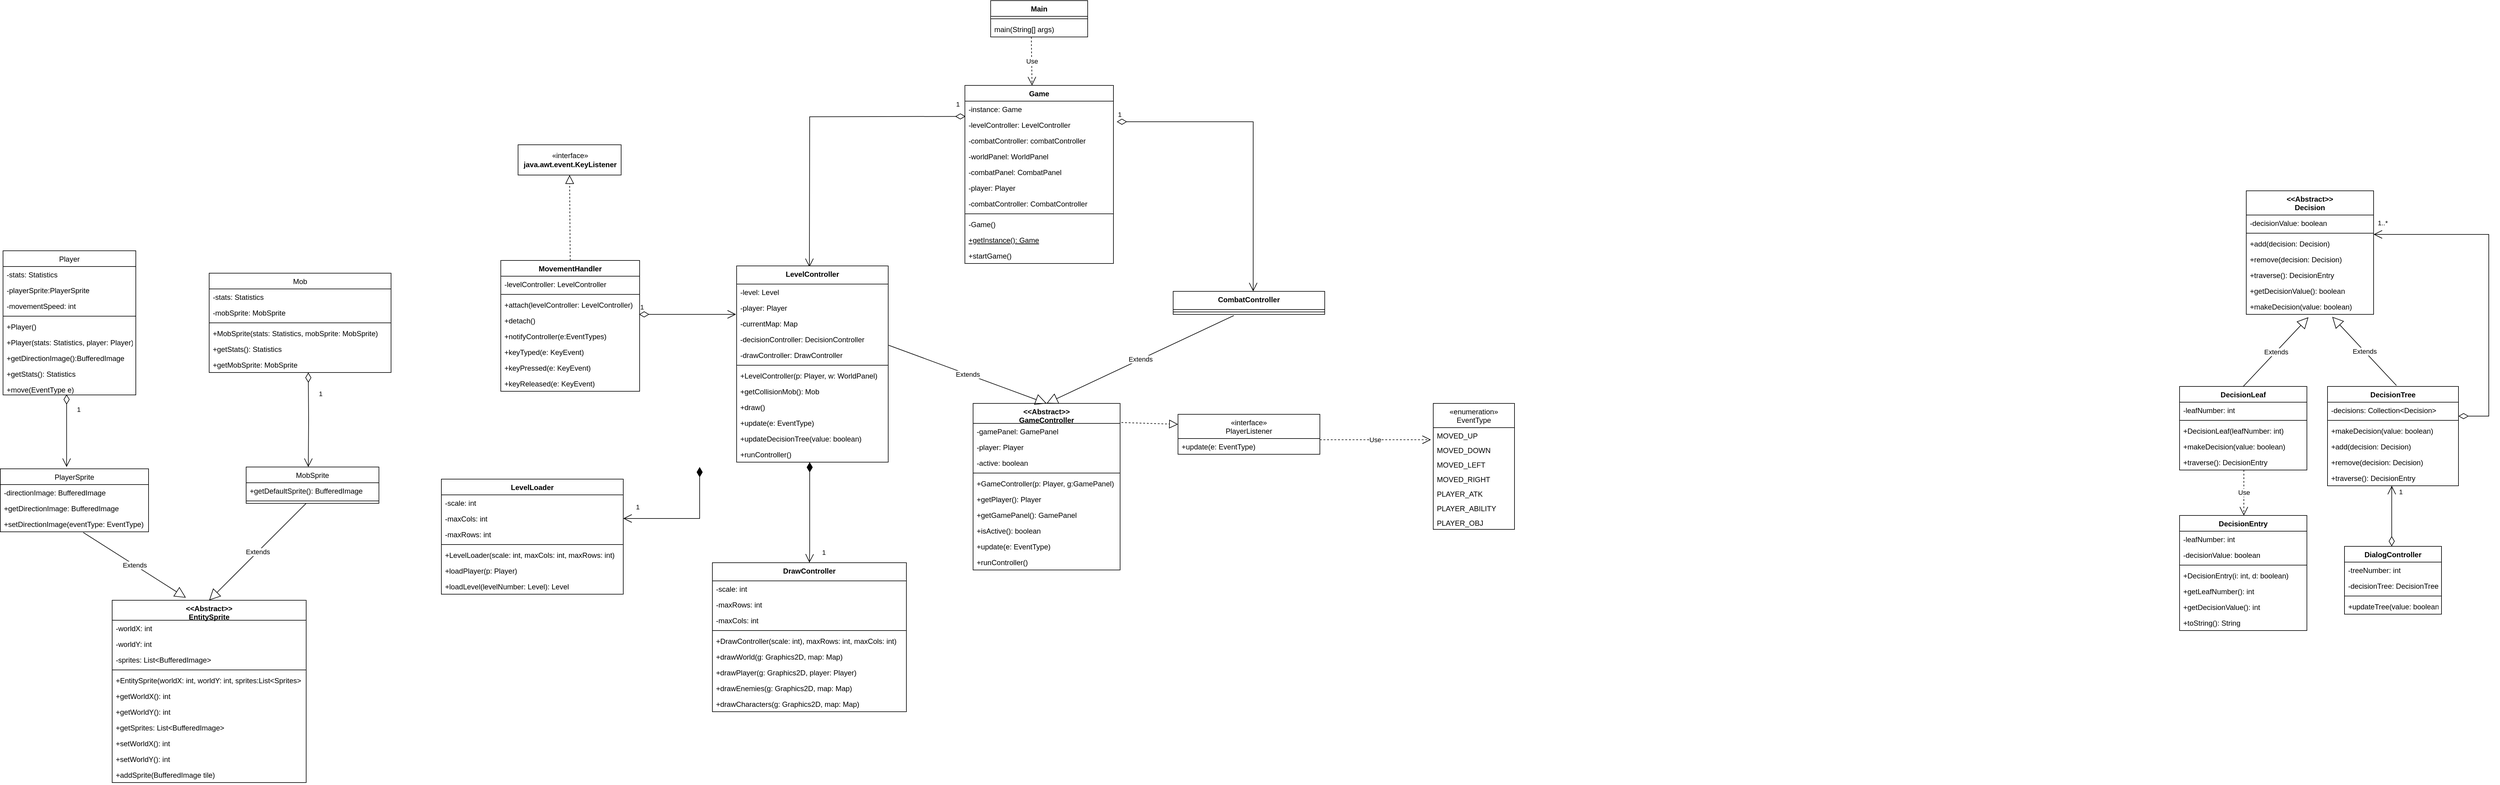 <mxfile version="20.3.0" type="device"><diagram id="IlfpRMXTaCTv6JPTG5U1" name="Pagina-1"><mxGraphModel dx="4452" dy="571" grid="1" gridSize="10" guides="1" tooltips="1" connect="1" arrows="1" fold="1" page="1" pageScale="1" pageWidth="827" pageHeight="1169" math="0" shadow="0"><root><mxCell id="0"/><mxCell id="1" parent="0"/><mxCell id="RLhUe7lvRv68Rft8hi5m-1" value="&lt;&lt;Abstract&gt;&gt;&#10;Decision&#10;" style="swimlane;fontStyle=1;align=center;verticalAlign=top;childLayout=stackLayout;horizontal=1;startSize=40;horizontalStack=0;resizeParent=1;resizeParentMax=0;resizeLast=0;collapsible=1;marginBottom=0;" parent="1" vertex="1"><mxGeometry x="370" y="314" width="210" height="204" as="geometry"/></mxCell><mxCell id="RLhUe7lvRv68Rft8hi5m-2" value="-decisionValue: boolean" style="text;strokeColor=none;fillColor=none;align=left;verticalAlign=top;spacingLeft=4;spacingRight=4;overflow=hidden;rotatable=0;points=[[0,0.5],[1,0.5]];portConstraint=eastwest;" parent="RLhUe7lvRv68Rft8hi5m-1" vertex="1"><mxGeometry y="40" width="210" height="26" as="geometry"/></mxCell><mxCell id="RLhUe7lvRv68Rft8hi5m-3" value="" style="line;strokeWidth=1;fillColor=none;align=left;verticalAlign=middle;spacingTop=-1;spacingLeft=3;spacingRight=3;rotatable=0;labelPosition=right;points=[];portConstraint=eastwest;strokeColor=inherit;" parent="RLhUe7lvRv68Rft8hi5m-1" vertex="1"><mxGeometry y="66" width="210" height="8" as="geometry"/></mxCell><mxCell id="RLhUe7lvRv68Rft8hi5m-4" value="+add(decision: Decision)" style="text;strokeColor=none;fillColor=none;align=left;verticalAlign=top;spacingLeft=4;spacingRight=4;overflow=hidden;rotatable=0;points=[[0,0.5],[1,0.5]];portConstraint=eastwest;" parent="RLhUe7lvRv68Rft8hi5m-1" vertex="1"><mxGeometry y="74" width="210" height="26" as="geometry"/></mxCell><mxCell id="RLhUe7lvRv68Rft8hi5m-5" value="+remove(decision: Decision)" style="text;strokeColor=none;fillColor=none;align=left;verticalAlign=top;spacingLeft=4;spacingRight=4;overflow=hidden;rotatable=0;points=[[0,0.5],[1,0.5]];portConstraint=eastwest;" parent="RLhUe7lvRv68Rft8hi5m-1" vertex="1"><mxGeometry y="100" width="210" height="26" as="geometry"/></mxCell><mxCell id="RLhUe7lvRv68Rft8hi5m-6" value="+traverse(): DecisionEntry" style="text;strokeColor=none;fillColor=none;align=left;verticalAlign=top;spacingLeft=4;spacingRight=4;overflow=hidden;rotatable=0;points=[[0,0.5],[1,0.5]];portConstraint=eastwest;" parent="RLhUe7lvRv68Rft8hi5m-1" vertex="1"><mxGeometry y="126" width="210" height="26" as="geometry"/></mxCell><mxCell id="RLhUe7lvRv68Rft8hi5m-7" value="+getDecisionValue(): boolean" style="text;strokeColor=none;fillColor=none;align=left;verticalAlign=top;spacingLeft=4;spacingRight=4;overflow=hidden;rotatable=0;points=[[0,0.5],[1,0.5]];portConstraint=eastwest;" parent="RLhUe7lvRv68Rft8hi5m-1" vertex="1"><mxGeometry y="152" width="210" height="26" as="geometry"/></mxCell><mxCell id="RLhUe7lvRv68Rft8hi5m-8" value="+makeDecision(value: boolean)" style="text;strokeColor=none;fillColor=none;align=left;verticalAlign=top;spacingLeft=4;spacingRight=4;overflow=hidden;rotatable=0;points=[[0,0.5],[1,0.5]];portConstraint=eastwest;" parent="RLhUe7lvRv68Rft8hi5m-1" vertex="1"><mxGeometry y="178" width="210" height="26" as="geometry"/></mxCell><mxCell id="RLhUe7lvRv68Rft8hi5m-9" value="DecisionLeaf" style="swimlane;fontStyle=1;align=center;verticalAlign=top;childLayout=stackLayout;horizontal=1;startSize=26;horizontalStack=0;resizeParent=1;resizeParentMax=0;resizeLast=0;collapsible=1;marginBottom=0;" parent="1" vertex="1"><mxGeometry x="260" y="637" width="210" height="138" as="geometry"/></mxCell><mxCell id="RLhUe7lvRv68Rft8hi5m-10" value="-leafNumber: int" style="text;strokeColor=none;fillColor=none;align=left;verticalAlign=top;spacingLeft=4;spacingRight=4;overflow=hidden;rotatable=0;points=[[0,0.5],[1,0.5]];portConstraint=eastwest;" parent="RLhUe7lvRv68Rft8hi5m-9" vertex="1"><mxGeometry y="26" width="210" height="26" as="geometry"/></mxCell><mxCell id="RLhUe7lvRv68Rft8hi5m-11" value="" style="line;strokeWidth=1;fillColor=none;align=left;verticalAlign=middle;spacingTop=-1;spacingLeft=3;spacingRight=3;rotatable=0;labelPosition=right;points=[];portConstraint=eastwest;strokeColor=inherit;" parent="RLhUe7lvRv68Rft8hi5m-9" vertex="1"><mxGeometry y="52" width="210" height="8" as="geometry"/></mxCell><mxCell id="RLhUe7lvRv68Rft8hi5m-12" value="+DecisionLeaf(leafNumber: int)" style="text;strokeColor=none;fillColor=none;align=left;verticalAlign=top;spacingLeft=4;spacingRight=4;overflow=hidden;rotatable=0;points=[[0,0.5],[1,0.5]];portConstraint=eastwest;" parent="RLhUe7lvRv68Rft8hi5m-9" vertex="1"><mxGeometry y="60" width="210" height="26" as="geometry"/></mxCell><mxCell id="RLhUe7lvRv68Rft8hi5m-13" value="+makeDecision(value: boolean)&#10;" style="text;strokeColor=none;fillColor=none;align=left;verticalAlign=top;spacingLeft=4;spacingRight=4;overflow=hidden;rotatable=0;points=[[0,0.5],[1,0.5]];portConstraint=eastwest;" parent="RLhUe7lvRv68Rft8hi5m-9" vertex="1"><mxGeometry y="86" width="210" height="26" as="geometry"/></mxCell><mxCell id="RLhUe7lvRv68Rft8hi5m-14" value="+traverse(): DecisionEntry" style="text;strokeColor=none;fillColor=none;align=left;verticalAlign=top;spacingLeft=4;spacingRight=4;overflow=hidden;rotatable=0;points=[[0,0.5],[1,0.5]];portConstraint=eastwest;" parent="RLhUe7lvRv68Rft8hi5m-9" vertex="1"><mxGeometry y="112" width="210" height="26" as="geometry"/></mxCell><mxCell id="RLhUe7lvRv68Rft8hi5m-15" value="DecisionTree" style="swimlane;fontStyle=1;align=center;verticalAlign=top;childLayout=stackLayout;horizontal=1;startSize=26;horizontalStack=0;resizeParent=1;resizeParentMax=0;resizeLast=0;collapsible=1;marginBottom=0;" parent="1" vertex="1"><mxGeometry x="504" y="637" width="216" height="164" as="geometry"/></mxCell><mxCell id="RLhUe7lvRv68Rft8hi5m-16" value="-decisions: Collection&lt;Decision&gt;" style="text;strokeColor=none;fillColor=none;align=left;verticalAlign=top;spacingLeft=4;spacingRight=4;overflow=hidden;rotatable=0;points=[[0,0.5],[1,0.5]];portConstraint=eastwest;" parent="RLhUe7lvRv68Rft8hi5m-15" vertex="1"><mxGeometry y="26" width="216" height="26" as="geometry"/></mxCell><mxCell id="RLhUe7lvRv68Rft8hi5m-17" value="" style="line;strokeWidth=1;fillColor=none;align=left;verticalAlign=middle;spacingTop=-1;spacingLeft=3;spacingRight=3;rotatable=0;labelPosition=right;points=[];portConstraint=eastwest;strokeColor=inherit;" parent="RLhUe7lvRv68Rft8hi5m-15" vertex="1"><mxGeometry y="52" width="216" height="8" as="geometry"/></mxCell><mxCell id="RLhUe7lvRv68Rft8hi5m-18" value="+makeDecision(value: boolean)" style="text;strokeColor=none;fillColor=none;align=left;verticalAlign=top;spacingLeft=4;spacingRight=4;overflow=hidden;rotatable=0;points=[[0,0.5],[1,0.5]];portConstraint=eastwest;" parent="RLhUe7lvRv68Rft8hi5m-15" vertex="1"><mxGeometry y="60" width="216" height="26" as="geometry"/></mxCell><mxCell id="RLhUe7lvRv68Rft8hi5m-19" value="+add(decision: Decision)" style="text;strokeColor=none;fillColor=none;align=left;verticalAlign=top;spacingLeft=4;spacingRight=4;overflow=hidden;rotatable=0;points=[[0,0.5],[1,0.5]];portConstraint=eastwest;" parent="RLhUe7lvRv68Rft8hi5m-15" vertex="1"><mxGeometry y="86" width="216" height="26" as="geometry"/></mxCell><mxCell id="RLhUe7lvRv68Rft8hi5m-20" value="+remove(decision: Decision)" style="text;strokeColor=none;fillColor=none;align=left;verticalAlign=top;spacingLeft=4;spacingRight=4;overflow=hidden;rotatable=0;points=[[0,0.5],[1,0.5]];portConstraint=eastwest;" parent="RLhUe7lvRv68Rft8hi5m-15" vertex="1"><mxGeometry y="112" width="216" height="26" as="geometry"/></mxCell><mxCell id="RLhUe7lvRv68Rft8hi5m-21" value="+traverse(): DecisionEntry" style="text;strokeColor=none;fillColor=none;align=left;verticalAlign=top;spacingLeft=4;spacingRight=4;overflow=hidden;rotatable=0;points=[[0,0.5],[1,0.5]];portConstraint=eastwest;" parent="RLhUe7lvRv68Rft8hi5m-15" vertex="1"><mxGeometry y="138" width="216" height="26" as="geometry"/></mxCell><mxCell id="RLhUe7lvRv68Rft8hi5m-22" value="1..*" style="endArrow=open;html=1;endSize=12;startArrow=diamondThin;startSize=14;startFill=0;edgeStyle=orthogonalEdgeStyle;align=left;verticalAlign=bottom;rounded=0;" parent="1" edge="1"><mxGeometry x="0.984" y="-10" relative="1" as="geometry"><mxPoint x="720" y="686" as="sourcePoint"/><mxPoint x="580" y="386" as="targetPoint"/><Array as="points"><mxPoint x="770" y="686"/><mxPoint x="770" y="386"/></Array><mxPoint as="offset"/></mxGeometry></mxCell><mxCell id="RLhUe7lvRv68Rft8hi5m-23" value="Extends" style="endArrow=block;endSize=16;endFill=0;html=1;rounded=0;exitX=0.5;exitY=0;exitDx=0;exitDy=0;entryX=0.403;entryY=1.031;entryDx=0;entryDy=0;entryPerimeter=0;" parent="1" source="RLhUe7lvRv68Rft8hi5m-9" edge="1"><mxGeometry width="160" relative="1" as="geometry"><mxPoint x="468" y="550" as="sourcePoint"/><mxPoint x="472.54" y="522.806" as="targetPoint"/></mxGeometry></mxCell><mxCell id="RLhUe7lvRv68Rft8hi5m-24" value="Extends" style="endArrow=block;endSize=16;endFill=0;html=1;rounded=0;entryX=0.621;entryY=1;entryDx=0;entryDy=0;entryPerimeter=0;exitX=0.526;exitY=-0.01;exitDx=0;exitDy=0;exitPerimeter=0;" parent="1" source="RLhUe7lvRv68Rft8hi5m-15" edge="1"><mxGeometry width="160" relative="1" as="geometry"><mxPoint x="618" y="620" as="sourcePoint"/><mxPoint x="511.78" y="522" as="targetPoint"/></mxGeometry></mxCell><mxCell id="RLhUe7lvRv68Rft8hi5m-25" value="Use" style="endArrow=open;endSize=12;dashed=1;html=1;rounded=0;exitX=0.505;exitY=1;exitDx=0;exitDy=0;exitPerimeter=0;" parent="1" source="RLhUe7lvRv68Rft8hi5m-14" edge="1"><mxGeometry width="160" relative="1" as="geometry"><mxPoint x="367.71" y="801" as="sourcePoint"/><mxPoint x="366" y="850" as="targetPoint"/></mxGeometry></mxCell><mxCell id="RLhUe7lvRv68Rft8hi5m-27" value="DecisionEntry" style="swimlane;fontStyle=1;align=center;verticalAlign=top;childLayout=stackLayout;horizontal=1;startSize=26;horizontalStack=0;resizeParent=1;resizeParentMax=0;resizeLast=0;collapsible=1;marginBottom=0;" parent="1" vertex="1"><mxGeometry x="260" y="850" width="210" height="190" as="geometry"/></mxCell><mxCell id="RLhUe7lvRv68Rft8hi5m-28" value="-leafNumber: int" style="text;strokeColor=none;fillColor=none;align=left;verticalAlign=top;spacingLeft=4;spacingRight=4;overflow=hidden;rotatable=0;points=[[0,0.5],[1,0.5]];portConstraint=eastwest;" parent="RLhUe7lvRv68Rft8hi5m-27" vertex="1"><mxGeometry y="26" width="210" height="26" as="geometry"/></mxCell><mxCell id="RLhUe7lvRv68Rft8hi5m-29" value="-decisionValue: boolean" style="text;strokeColor=none;fillColor=none;align=left;verticalAlign=top;spacingLeft=4;spacingRight=4;overflow=hidden;rotatable=0;points=[[0,0.5],[1,0.5]];portConstraint=eastwest;" parent="RLhUe7lvRv68Rft8hi5m-27" vertex="1"><mxGeometry y="52" width="210" height="26" as="geometry"/></mxCell><mxCell id="RLhUe7lvRv68Rft8hi5m-30" value="" style="line;strokeWidth=1;fillColor=none;align=left;verticalAlign=middle;spacingTop=-1;spacingLeft=3;spacingRight=3;rotatable=0;labelPosition=right;points=[];portConstraint=eastwest;strokeColor=inherit;" parent="RLhUe7lvRv68Rft8hi5m-27" vertex="1"><mxGeometry y="78" width="210" height="8" as="geometry"/></mxCell><mxCell id="RLhUe7lvRv68Rft8hi5m-31" value="+DecisionEntry(i: int, d: boolean)" style="text;strokeColor=none;fillColor=none;align=left;verticalAlign=top;spacingLeft=4;spacingRight=4;overflow=hidden;rotatable=0;points=[[0,0.5],[1,0.5]];portConstraint=eastwest;" parent="RLhUe7lvRv68Rft8hi5m-27" vertex="1"><mxGeometry y="86" width="210" height="26" as="geometry"/></mxCell><mxCell id="RLhUe7lvRv68Rft8hi5m-32" value="+getLeafNumber(): int" style="text;strokeColor=none;fillColor=none;align=left;verticalAlign=top;spacingLeft=4;spacingRight=4;overflow=hidden;rotatable=0;points=[[0,0.5],[1,0.5]];portConstraint=eastwest;" parent="RLhUe7lvRv68Rft8hi5m-27" vertex="1"><mxGeometry y="112" width="210" height="26" as="geometry"/></mxCell><mxCell id="RLhUe7lvRv68Rft8hi5m-33" value="+getDecisionValue(): int" style="text;strokeColor=none;fillColor=none;align=left;verticalAlign=top;spacingLeft=4;spacingRight=4;overflow=hidden;rotatable=0;points=[[0,0.5],[1,0.5]];portConstraint=eastwest;" parent="RLhUe7lvRv68Rft8hi5m-27" vertex="1"><mxGeometry y="138" width="210" height="26" as="geometry"/></mxCell><mxCell id="RLhUe7lvRv68Rft8hi5m-34" value="+toString(): String" style="text;strokeColor=none;fillColor=none;align=left;verticalAlign=top;spacingLeft=4;spacingRight=4;overflow=hidden;rotatable=0;points=[[0,0.5],[1,0.5]];portConstraint=eastwest;" parent="RLhUe7lvRv68Rft8hi5m-27" vertex="1"><mxGeometry y="164" width="210" height="26" as="geometry"/></mxCell><mxCell id="RLhUe7lvRv68Rft8hi5m-40" value="DialogController" style="swimlane;fontStyle=1;align=center;verticalAlign=top;childLayout=stackLayout;horizontal=1;startSize=26;horizontalStack=0;resizeParent=1;resizeParentMax=0;resizeLast=0;collapsible=1;marginBottom=0;" parent="1" vertex="1"><mxGeometry x="532" y="901" width="160" height="112" as="geometry"/></mxCell><mxCell id="RLhUe7lvRv68Rft8hi5m-41" value="-treeNumber: int" style="text;strokeColor=none;fillColor=none;align=left;verticalAlign=top;spacingLeft=4;spacingRight=4;overflow=hidden;rotatable=0;points=[[0,0.5],[1,0.5]];portConstraint=eastwest;" parent="RLhUe7lvRv68Rft8hi5m-40" vertex="1"><mxGeometry y="26" width="160" height="26" as="geometry"/></mxCell><mxCell id="RLhUe7lvRv68Rft8hi5m-42" value="-decisionTree: DecisionTree" style="text;strokeColor=none;fillColor=none;align=left;verticalAlign=top;spacingLeft=4;spacingRight=4;overflow=hidden;rotatable=0;points=[[0,0.5],[1,0.5]];portConstraint=eastwest;" parent="RLhUe7lvRv68Rft8hi5m-40" vertex="1"><mxGeometry y="52" width="160" height="26" as="geometry"/></mxCell><mxCell id="RLhUe7lvRv68Rft8hi5m-43" value="" style="line;strokeWidth=1;fillColor=none;align=left;verticalAlign=middle;spacingTop=-1;spacingLeft=3;spacingRight=3;rotatable=0;labelPosition=right;points=[];portConstraint=eastwest;strokeColor=inherit;" parent="RLhUe7lvRv68Rft8hi5m-40" vertex="1"><mxGeometry y="78" width="160" height="8" as="geometry"/></mxCell><mxCell id="RLhUe7lvRv68Rft8hi5m-44" value="+updateTree(value: boolean)" style="text;strokeColor=none;fillColor=none;align=left;verticalAlign=top;spacingLeft=4;spacingRight=4;overflow=hidden;rotatable=0;points=[[0,0.5],[1,0.5]];portConstraint=eastwest;" parent="RLhUe7lvRv68Rft8hi5m-40" vertex="1"><mxGeometry y="86" width="160" height="26" as="geometry"/></mxCell><mxCell id="RLhUe7lvRv68Rft8hi5m-76" value="Main" style="swimlane;fontStyle=1;align=center;verticalAlign=top;childLayout=stackLayout;horizontal=1;startSize=26;horizontalStack=0;resizeParent=1;resizeParentMax=0;resizeLast=0;collapsible=1;marginBottom=0;" parent="1" vertex="1"><mxGeometry x="-1701" width="160" height="60" as="geometry"/></mxCell><mxCell id="RLhUe7lvRv68Rft8hi5m-77" value="" style="line;strokeWidth=1;fillColor=none;align=left;verticalAlign=middle;spacingTop=-1;spacingLeft=3;spacingRight=3;rotatable=0;labelPosition=right;points=[];portConstraint=eastwest;strokeColor=inherit;" parent="RLhUe7lvRv68Rft8hi5m-76" vertex="1"><mxGeometry y="26" width="160" height="8" as="geometry"/></mxCell><mxCell id="RLhUe7lvRv68Rft8hi5m-78" value="main(String[] args)" style="text;strokeColor=none;fillColor=none;align=left;verticalAlign=top;spacingLeft=4;spacingRight=4;overflow=hidden;rotatable=0;points=[[0,0.5],[1,0.5]];portConstraint=eastwest;" parent="RLhUe7lvRv68Rft8hi5m-76" vertex="1"><mxGeometry y="34" width="160" height="26" as="geometry"/></mxCell><mxCell id="RLhUe7lvRv68Rft8hi5m-79" value="Game" style="swimlane;fontStyle=1;align=center;verticalAlign=top;childLayout=stackLayout;horizontal=1;startSize=26;horizontalStack=0;resizeParent=1;resizeParentMax=0;resizeLast=0;collapsible=1;marginBottom=0;" parent="1" vertex="1"><mxGeometry x="-1743.5" y="140" width="245" height="294" as="geometry"/></mxCell><mxCell id="k9kaqODm8hq5DJdeUuk8-2" value="-instance: Game" style="text;strokeColor=none;fillColor=none;align=left;verticalAlign=top;spacingLeft=4;spacingRight=4;overflow=hidden;rotatable=0;points=[[0,0.5],[1,0.5]];portConstraint=eastwest;" parent="RLhUe7lvRv68Rft8hi5m-79" vertex="1"><mxGeometry y="26" width="245" height="26" as="geometry"/></mxCell><mxCell id="k9kaqODm8hq5DJdeUuk8-3" value="-levelController: LevelController" style="text;strokeColor=none;fillColor=none;align=left;verticalAlign=top;spacingLeft=4;spacingRight=4;overflow=hidden;rotatable=0;points=[[0,0.5],[1,0.5]];portConstraint=eastwest;" parent="RLhUe7lvRv68Rft8hi5m-79" vertex="1"><mxGeometry y="52" width="245" height="26" as="geometry"/></mxCell><mxCell id="k9kaqODm8hq5DJdeUuk8-4" value="-combatController: combatController" style="text;strokeColor=none;fillColor=none;align=left;verticalAlign=top;spacingLeft=4;spacingRight=4;overflow=hidden;rotatable=0;points=[[0,0.5],[1,0.5]];portConstraint=eastwest;" parent="RLhUe7lvRv68Rft8hi5m-79" vertex="1"><mxGeometry y="78" width="245" height="26" as="geometry"/></mxCell><mxCell id="RLhUe7lvRv68Rft8hi5m-80" value="-worldPanel: WorldPanel" style="text;strokeColor=none;fillColor=none;align=left;verticalAlign=top;spacingLeft=4;spacingRight=4;overflow=hidden;rotatable=0;points=[[0,0.5],[1,0.5]];portConstraint=eastwest;" parent="RLhUe7lvRv68Rft8hi5m-79" vertex="1"><mxGeometry y="104" width="245" height="26" as="geometry"/></mxCell><mxCell id="k9kaqODm8hq5DJdeUuk8-5" value="-combatPanel: CombatPanel" style="text;strokeColor=none;fillColor=none;align=left;verticalAlign=top;spacingLeft=4;spacingRight=4;overflow=hidden;rotatable=0;points=[[0,0.5],[1,0.5]];portConstraint=eastwest;" parent="RLhUe7lvRv68Rft8hi5m-79" vertex="1"><mxGeometry y="130" width="245" height="26" as="geometry"/></mxCell><mxCell id="k9kaqODm8hq5DJdeUuk8-6" value="-player: Player" style="text;strokeColor=none;fillColor=none;align=left;verticalAlign=top;spacingLeft=4;spacingRight=4;overflow=hidden;rotatable=0;points=[[0,0.5],[1,0.5]];portConstraint=eastwest;" parent="RLhUe7lvRv68Rft8hi5m-79" vertex="1"><mxGeometry y="156" width="245" height="26" as="geometry"/></mxCell><mxCell id="RLhUe7lvRv68Rft8hi5m-81" value="-combatController: CombatController" style="text;strokeColor=none;fillColor=none;align=left;verticalAlign=top;spacingLeft=4;spacingRight=4;overflow=hidden;rotatable=0;points=[[0,0.5],[1,0.5]];portConstraint=eastwest;" parent="RLhUe7lvRv68Rft8hi5m-79" vertex="1"><mxGeometry y="182" width="245" height="26" as="geometry"/></mxCell><mxCell id="RLhUe7lvRv68Rft8hi5m-82" value="" style="line;strokeWidth=1;fillColor=none;align=left;verticalAlign=middle;spacingTop=-1;spacingLeft=3;spacingRight=3;rotatable=0;labelPosition=right;points=[];portConstraint=eastwest;strokeColor=inherit;" parent="RLhUe7lvRv68Rft8hi5m-79" vertex="1"><mxGeometry y="208" width="245" height="8" as="geometry"/></mxCell><mxCell id="RLhUe7lvRv68Rft8hi5m-83" value="-Game()" style="text;strokeColor=none;fillColor=none;align=left;verticalAlign=top;spacingLeft=4;spacingRight=4;overflow=hidden;rotatable=0;points=[[0,0.5],[1,0.5]];portConstraint=eastwest;" parent="RLhUe7lvRv68Rft8hi5m-79" vertex="1"><mxGeometry y="216" width="245" height="26" as="geometry"/></mxCell><mxCell id="k9kaqODm8hq5DJdeUuk8-1" value="+getInstance(): Game" style="text;strokeColor=none;fillColor=none;align=left;verticalAlign=top;spacingLeft=4;spacingRight=4;overflow=hidden;rotatable=0;points=[[0,0.5],[1,0.5]];portConstraint=eastwest;fontStyle=4" parent="RLhUe7lvRv68Rft8hi5m-79" vertex="1"><mxGeometry y="242" width="245" height="26" as="geometry"/></mxCell><mxCell id="RLhUe7lvRv68Rft8hi5m-84" value="+startGame()" style="text;strokeColor=none;fillColor=none;align=left;verticalAlign=top;spacingLeft=4;spacingRight=4;overflow=hidden;rotatable=0;points=[[0,0.5],[1,0.5]];portConstraint=eastwest;" parent="RLhUe7lvRv68Rft8hi5m-79" vertex="1"><mxGeometry y="268" width="245" height="26" as="geometry"/></mxCell><mxCell id="RLhUe7lvRv68Rft8hi5m-85" value="Use" style="endArrow=open;endSize=12;dashed=1;html=1;rounded=0;exitX=0.419;exitY=1;exitDx=0;exitDy=0;exitPerimeter=0;entryX=0.452;entryY=0;entryDx=0;entryDy=0;entryPerimeter=0;" parent="1" source="RLhUe7lvRv68Rft8hi5m-78" target="RLhUe7lvRv68Rft8hi5m-79" edge="1"><mxGeometry width="160" relative="1" as="geometry"><mxPoint x="-1712.5" y="20" as="sourcePoint"/><mxPoint x="-1552.5" y="20" as="targetPoint"/></mxGeometry></mxCell><mxCell id="RLhUe7lvRv68Rft8hi5m-86" value="Player" style="swimlane;fontStyle=0;childLayout=stackLayout;horizontal=1;startSize=26;fillColor=none;horizontalStack=0;resizeParent=1;resizeParentMax=0;resizeLast=0;collapsible=1;marginBottom=0;" parent="1" vertex="1"><mxGeometry x="-3330" y="413" width="219" height="238" as="geometry"/></mxCell><mxCell id="RLhUe7lvRv68Rft8hi5m-87" value="-stats: Statistics" style="text;strokeColor=none;fillColor=none;align=left;verticalAlign=top;spacingLeft=4;spacingRight=4;overflow=hidden;rotatable=0;points=[[0,0.5],[1,0.5]];portConstraint=eastwest;" parent="RLhUe7lvRv68Rft8hi5m-86" vertex="1"><mxGeometry y="26" width="219" height="26" as="geometry"/></mxCell><mxCell id="RLhUe7lvRv68Rft8hi5m-88" value="-playerSprite:PlayerSprite" style="text;strokeColor=none;fillColor=none;align=left;verticalAlign=top;spacingLeft=4;spacingRight=4;overflow=hidden;rotatable=0;points=[[0,0.5],[1,0.5]];portConstraint=eastwest;" parent="RLhUe7lvRv68Rft8hi5m-86" vertex="1"><mxGeometry y="52" width="219" height="26" as="geometry"/></mxCell><mxCell id="RLhUe7lvRv68Rft8hi5m-90" value="-movementSpeed: int" style="text;strokeColor=none;fillColor=none;align=left;verticalAlign=top;spacingLeft=4;spacingRight=4;overflow=hidden;rotatable=0;points=[[0,0.5],[1,0.5]];portConstraint=eastwest;" parent="RLhUe7lvRv68Rft8hi5m-86" vertex="1"><mxGeometry y="78" width="219" height="26" as="geometry"/></mxCell><mxCell id="RLhUe7lvRv68Rft8hi5m-91" value="" style="line;strokeWidth=1;fillColor=none;align=left;verticalAlign=middle;spacingTop=-1;spacingLeft=3;spacingRight=3;rotatable=0;labelPosition=right;points=[];portConstraint=eastwest;strokeColor=inherit;" parent="RLhUe7lvRv68Rft8hi5m-86" vertex="1"><mxGeometry y="104" width="219" height="8" as="geometry"/></mxCell><mxCell id="RLhUe7lvRv68Rft8hi5m-92" value="+Player()" style="text;strokeColor=none;fillColor=none;align=left;verticalAlign=top;spacingLeft=4;spacingRight=4;overflow=hidden;rotatable=0;points=[[0,0.5],[1,0.5]];portConstraint=eastwest;" parent="RLhUe7lvRv68Rft8hi5m-86" vertex="1"><mxGeometry y="112" width="219" height="26" as="geometry"/></mxCell><mxCell id="MtcBRW5LBRf_qQ5IzNcd-2" value="+Player(stats: Statistics, player: Player)" style="text;strokeColor=none;fillColor=none;align=left;verticalAlign=top;spacingLeft=4;spacingRight=4;overflow=hidden;rotatable=0;points=[[0,0.5],[1,0.5]];portConstraint=eastwest;" parent="RLhUe7lvRv68Rft8hi5m-86" vertex="1"><mxGeometry y="138" width="219" height="26" as="geometry"/></mxCell><mxCell id="RLhUe7lvRv68Rft8hi5m-93" value="+getDirectionImage():BufferedImage" style="text;strokeColor=none;fillColor=none;align=left;verticalAlign=top;spacingLeft=4;spacingRight=4;overflow=hidden;rotatable=0;points=[[0,0.5],[1,0.5]];portConstraint=eastwest;" parent="RLhUe7lvRv68Rft8hi5m-86" vertex="1"><mxGeometry y="164" width="219" height="26" as="geometry"/></mxCell><mxCell id="RLhUe7lvRv68Rft8hi5m-94" value="+getStats(): Statistics" style="text;strokeColor=none;fillColor=none;align=left;verticalAlign=top;spacingLeft=4;spacingRight=4;overflow=hidden;rotatable=0;points=[[0,0.5],[1,0.5]];portConstraint=eastwest;" parent="RLhUe7lvRv68Rft8hi5m-86" vertex="1"><mxGeometry y="190" width="219" height="26" as="geometry"/></mxCell><mxCell id="RLhUe7lvRv68Rft8hi5m-95" value="+move(EventType e)" style="text;strokeColor=none;fillColor=none;align=left;verticalAlign=top;spacingLeft=4;spacingRight=4;overflow=hidden;rotatable=0;points=[[0,0.5],[1,0.5]];portConstraint=eastwest;" parent="RLhUe7lvRv68Rft8hi5m-86" vertex="1"><mxGeometry y="216" width="219" height="22" as="geometry"/></mxCell><mxCell id="RLhUe7lvRv68Rft8hi5m-97" value="«interface»&lt;br&gt;&lt;b&gt;java.awt.event.KeyListener&lt;br&gt;&lt;/b&gt;" style="html=1;" parent="1" vertex="1"><mxGeometry x="-2480.5" y="238" width="170" height="50" as="geometry"/></mxCell><mxCell id="RLhUe7lvRv68Rft8hi5m-98" value="" style="endArrow=block;dashed=1;endFill=0;endSize=12;html=1;rounded=0;exitX=0.5;exitY=0;exitDx=0;exitDy=0;entryX=0.5;entryY=1;entryDx=0;entryDy=0;" parent="1" source="RLhUe7lvRv68Rft8hi5m-99" target="RLhUe7lvRv68Rft8hi5m-97" edge="1"><mxGeometry width="160" relative="1" as="geometry"><mxPoint x="-2691.8" y="363.544" as="sourcePoint"/><mxPoint x="-2497" y="415" as="targetPoint"/></mxGeometry></mxCell><mxCell id="RLhUe7lvRv68Rft8hi5m-99" value="MovementHandler" style="swimlane;fontStyle=1;align=center;verticalAlign=top;childLayout=stackLayout;horizontal=1;startSize=26;horizontalStack=0;resizeParent=1;resizeParentMax=0;resizeLast=0;collapsible=1;marginBottom=0;" parent="1" vertex="1"><mxGeometry x="-2509" y="429" width="229" height="216" as="geometry"/></mxCell><mxCell id="RLhUe7lvRv68Rft8hi5m-100" value="-levelController: LevelController" style="text;strokeColor=none;fillColor=none;align=left;verticalAlign=top;spacingLeft=4;spacingRight=4;overflow=hidden;rotatable=0;points=[[0,0.5],[1,0.5]];portConstraint=eastwest;" parent="RLhUe7lvRv68Rft8hi5m-99" vertex="1"><mxGeometry y="26" width="229" height="26" as="geometry"/></mxCell><mxCell id="RLhUe7lvRv68Rft8hi5m-101" value="" style="line;strokeWidth=1;fillColor=none;align=left;verticalAlign=middle;spacingTop=-1;spacingLeft=3;spacingRight=3;rotatable=0;labelPosition=right;points=[];portConstraint=eastwest;strokeColor=inherit;" parent="RLhUe7lvRv68Rft8hi5m-99" vertex="1"><mxGeometry y="52" width="229" height="8" as="geometry"/></mxCell><mxCell id="RLhUe7lvRv68Rft8hi5m-102" value="+attach(levelController: LevelController)" style="text;strokeColor=none;fillColor=none;align=left;verticalAlign=top;spacingLeft=4;spacingRight=4;overflow=hidden;rotatable=0;points=[[0,0.5],[1,0.5]];portConstraint=eastwest;" parent="RLhUe7lvRv68Rft8hi5m-99" vertex="1"><mxGeometry y="60" width="229" height="26" as="geometry"/></mxCell><mxCell id="RLhUe7lvRv68Rft8hi5m-103" value="+detach()" style="text;strokeColor=none;fillColor=none;align=left;verticalAlign=top;spacingLeft=4;spacingRight=4;overflow=hidden;rotatable=0;points=[[0,0.5],[1,0.5]];portConstraint=eastwest;" parent="RLhUe7lvRv68Rft8hi5m-99" vertex="1"><mxGeometry y="86" width="229" height="26" as="geometry"/></mxCell><mxCell id="RLhUe7lvRv68Rft8hi5m-104" value="+notifyController(e:EventTypes)" style="text;strokeColor=none;fillColor=none;align=left;verticalAlign=top;spacingLeft=4;spacingRight=4;overflow=hidden;rotatable=0;points=[[0,0.5],[1,0.5]];portConstraint=eastwest;" parent="RLhUe7lvRv68Rft8hi5m-99" vertex="1"><mxGeometry y="112" width="229" height="26" as="geometry"/></mxCell><mxCell id="RLhUe7lvRv68Rft8hi5m-105" value="+keyTyped(e: KeyEvent)" style="text;strokeColor=none;fillColor=none;align=left;verticalAlign=top;spacingLeft=4;spacingRight=4;overflow=hidden;rotatable=0;points=[[0,0.5],[1,0.5]];portConstraint=eastwest;" parent="RLhUe7lvRv68Rft8hi5m-99" vertex="1"><mxGeometry y="138" width="229" height="26" as="geometry"/></mxCell><mxCell id="RLhUe7lvRv68Rft8hi5m-106" value="+keyPressed(e: KeyEvent)" style="text;strokeColor=none;fillColor=none;align=left;verticalAlign=top;spacingLeft=4;spacingRight=4;overflow=hidden;rotatable=0;points=[[0,0.5],[1,0.5]];portConstraint=eastwest;" parent="RLhUe7lvRv68Rft8hi5m-99" vertex="1"><mxGeometry y="164" width="229" height="26" as="geometry"/></mxCell><mxCell id="RLhUe7lvRv68Rft8hi5m-107" value="+keyReleased(e: KeyEvent)" style="text;strokeColor=none;fillColor=none;align=left;verticalAlign=top;spacingLeft=4;spacingRight=4;overflow=hidden;rotatable=0;points=[[0,0.5],[1,0.5]];portConstraint=eastwest;" parent="RLhUe7lvRv68Rft8hi5m-99" vertex="1"><mxGeometry y="190" width="229" height="26" as="geometry"/></mxCell><mxCell id="RLhUe7lvRv68Rft8hi5m-124" value="&lt;&lt;Abstract&gt;&gt;&#10;GameController" style="swimlane;fontStyle=1;align=center;verticalAlign=top;childLayout=stackLayout;horizontal=1;startSize=33;horizontalStack=0;resizeParent=1;resizeParentMax=0;resizeLast=0;collapsible=1;marginBottom=0;" parent="1" vertex="1"><mxGeometry x="-1730" y="665" width="242.5" height="275" as="geometry"/></mxCell><mxCell id="RLhUe7lvRv68Rft8hi5m-125" value="-gamePanel: GamePanel" style="text;strokeColor=none;fillColor=none;align=left;verticalAlign=top;spacingLeft=4;spacingRight=4;overflow=hidden;rotatable=0;points=[[0,0.5],[1,0.5]];portConstraint=eastwest;" parent="RLhUe7lvRv68Rft8hi5m-124" vertex="1"><mxGeometry y="33" width="242.5" height="26" as="geometry"/></mxCell><mxCell id="RLhUe7lvRv68Rft8hi5m-126" value="-player: Player" style="text;strokeColor=none;fillColor=none;align=left;verticalAlign=top;spacingLeft=4;spacingRight=4;overflow=hidden;rotatable=0;points=[[0,0.5],[1,0.5]];portConstraint=eastwest;" parent="RLhUe7lvRv68Rft8hi5m-124" vertex="1"><mxGeometry y="59" width="242.5" height="26" as="geometry"/></mxCell><mxCell id="RLhUe7lvRv68Rft8hi5m-127" value="-active: boolean" style="text;strokeColor=none;fillColor=none;align=left;verticalAlign=top;spacingLeft=4;spacingRight=4;overflow=hidden;rotatable=0;points=[[0,0.5],[1,0.5]];portConstraint=eastwest;" parent="RLhUe7lvRv68Rft8hi5m-124" vertex="1"><mxGeometry y="85" width="242.5" height="26" as="geometry"/></mxCell><mxCell id="RLhUe7lvRv68Rft8hi5m-128" value="" style="line;strokeWidth=1;fillColor=none;align=left;verticalAlign=middle;spacingTop=-1;spacingLeft=3;spacingRight=3;rotatable=0;labelPosition=right;points=[];portConstraint=eastwest;strokeColor=inherit;" parent="RLhUe7lvRv68Rft8hi5m-124" vertex="1"><mxGeometry y="111" width="242.5" height="8" as="geometry"/></mxCell><mxCell id="RLhUe7lvRv68Rft8hi5m-129" value="+GameController(p: Player, g:GamePanel)" style="text;strokeColor=none;fillColor=none;align=left;verticalAlign=top;spacingLeft=4;spacingRight=4;overflow=hidden;rotatable=0;points=[[0,0.5],[1,0.5]];portConstraint=eastwest;" parent="RLhUe7lvRv68Rft8hi5m-124" vertex="1"><mxGeometry y="119" width="242.5" height="26" as="geometry"/></mxCell><mxCell id="RLhUe7lvRv68Rft8hi5m-130" value="+getPlayer(): Player" style="text;strokeColor=none;fillColor=none;align=left;verticalAlign=top;spacingLeft=4;spacingRight=4;overflow=hidden;rotatable=0;points=[[0,0.5],[1,0.5]];portConstraint=eastwest;" parent="RLhUe7lvRv68Rft8hi5m-124" vertex="1"><mxGeometry y="145" width="242.5" height="26" as="geometry"/></mxCell><mxCell id="RLhUe7lvRv68Rft8hi5m-131" value="+getGamePanel(): GamePanel" style="text;strokeColor=none;fillColor=none;align=left;verticalAlign=top;spacingLeft=4;spacingRight=4;overflow=hidden;rotatable=0;points=[[0,0.5],[1,0.5]];portConstraint=eastwest;" parent="RLhUe7lvRv68Rft8hi5m-124" vertex="1"><mxGeometry y="171" width="242.5" height="26" as="geometry"/></mxCell><mxCell id="RLhUe7lvRv68Rft8hi5m-132" value="+isActive(): boolean" style="text;strokeColor=none;fillColor=none;align=left;verticalAlign=top;spacingLeft=4;spacingRight=4;overflow=hidden;rotatable=0;points=[[0,0.5],[1,0.5]];portConstraint=eastwest;" parent="RLhUe7lvRv68Rft8hi5m-124" vertex="1"><mxGeometry y="197" width="242.5" height="26" as="geometry"/></mxCell><mxCell id="RLhUe7lvRv68Rft8hi5m-133" value="+update(e: EventType)" style="text;strokeColor=none;fillColor=none;align=left;verticalAlign=top;spacingLeft=4;spacingRight=4;overflow=hidden;rotatable=0;points=[[0,0.5],[1,0.5]];portConstraint=eastwest;" parent="RLhUe7lvRv68Rft8hi5m-124" vertex="1"><mxGeometry y="223" width="242.5" height="26" as="geometry"/></mxCell><mxCell id="RLhUe7lvRv68Rft8hi5m-134" value="+runController()" style="text;strokeColor=none;fillColor=none;align=left;verticalAlign=top;spacingLeft=4;spacingRight=4;overflow=hidden;rotatable=0;points=[[0,0.5],[1,0.5]];portConstraint=eastwest;" parent="RLhUe7lvRv68Rft8hi5m-124" vertex="1"><mxGeometry y="249" width="242.5" height="26" as="geometry"/></mxCell><mxCell id="RLhUe7lvRv68Rft8hi5m-135" value="CombatController" style="swimlane;fontStyle=1;align=center;verticalAlign=top;childLayout=stackLayout;horizontal=1;startSize=30;horizontalStack=0;resizeParent=1;resizeParentMax=0;resizeLast=0;collapsible=1;marginBottom=0;" parent="1" vertex="1"><mxGeometry x="-1400" y="480" width="250" height="38" as="geometry"/></mxCell><mxCell id="RLhUe7lvRv68Rft8hi5m-136" value="" style="line;strokeWidth=1;fillColor=none;align=left;verticalAlign=middle;spacingTop=-1;spacingLeft=3;spacingRight=3;rotatable=0;labelPosition=right;points=[];portConstraint=eastwest;strokeColor=inherit;" parent="RLhUe7lvRv68Rft8hi5m-135" vertex="1"><mxGeometry y="30" width="250" height="8" as="geometry"/></mxCell><mxCell id="RLhUe7lvRv68Rft8hi5m-137" value="Extends" style="endArrow=block;endSize=16;endFill=0;html=1;rounded=0;exitX=1.003;exitY=0.885;exitDx=0;exitDy=0;exitPerimeter=0;entryX=0.5;entryY=0;entryDx=0;entryDy=0;" parent="1" source="RLhUe7lvRv68Rft8hi5m-195" target="RLhUe7lvRv68Rft8hi5m-124" edge="1"><mxGeometry width="160" relative="1" as="geometry"><mxPoint x="-1871" y="576.992" as="sourcePoint"/><mxPoint x="-1630" y="600" as="targetPoint"/></mxGeometry></mxCell><mxCell id="RLhUe7lvRv68Rft8hi5m-138" value="Extends" style="endArrow=block;endSize=16;endFill=0;html=1;rounded=0;entryX=0.5;entryY=0;entryDx=0;entryDy=0;" parent="1" target="RLhUe7lvRv68Rft8hi5m-124" edge="1"><mxGeometry width="160" relative="1" as="geometry"><mxPoint x="-1300" y="520" as="sourcePoint"/><mxPoint x="-1600" y="660" as="targetPoint"/></mxGeometry></mxCell><mxCell id="RLhUe7lvRv68Rft8hi5m-139" value="«interface»&#10;PlayerListener" style="swimlane;fontStyle=0;childLayout=stackLayout;horizontal=1;startSize=40;fillColor=none;horizontalStack=0;resizeParent=1;resizeParentMax=0;resizeLast=0;collapsible=1;marginBottom=0;" parent="1" vertex="1"><mxGeometry x="-1392" y="683" width="234" height="66" as="geometry"/></mxCell><mxCell id="RLhUe7lvRv68Rft8hi5m-140" value="+update(e: EventType)" style="text;strokeColor=none;fillColor=none;align=left;verticalAlign=top;spacingLeft=4;spacingRight=4;overflow=hidden;rotatable=0;points=[[0,0.5],[1,0.5]];portConstraint=eastwest;" parent="RLhUe7lvRv68Rft8hi5m-139" vertex="1"><mxGeometry y="40" width="234" height="26" as="geometry"/></mxCell><mxCell id="RLhUe7lvRv68Rft8hi5m-141" value="«enumeration»&#10;EventType" style="swimlane;fontStyle=0;childLayout=stackLayout;horizontal=1;startSize=40;fillColor=none;horizontalStack=0;resizeParent=1;resizeParentMax=0;resizeLast=0;collapsible=1;marginBottom=0;" parent="1" vertex="1"><mxGeometry x="-971" y="665" width="134" height="208" as="geometry"><mxRectangle x="660" y="50" width="120" height="40" as="alternateBounds"/></mxGeometry></mxCell><mxCell id="RLhUe7lvRv68Rft8hi5m-142" value="MOVED_UP&#10;" style="text;strokeColor=none;fillColor=none;align=left;verticalAlign=top;spacingLeft=4;spacingRight=4;overflow=hidden;rotatable=0;points=[[0,0.5],[1,0.5]];portConstraint=eastwest;" parent="RLhUe7lvRv68Rft8hi5m-141" vertex="1"><mxGeometry y="40" width="134" height="24" as="geometry"/></mxCell><mxCell id="RLhUe7lvRv68Rft8hi5m-143" value="MOVED_DOWN&#10;" style="text;strokeColor=none;fillColor=none;align=left;verticalAlign=top;spacingLeft=4;spacingRight=4;overflow=hidden;rotatable=0;points=[[0,0.5],[1,0.5]];portConstraint=eastwest;" parent="RLhUe7lvRv68Rft8hi5m-141" vertex="1"><mxGeometry y="64" width="134" height="24" as="geometry"/></mxCell><mxCell id="RLhUe7lvRv68Rft8hi5m-144" value="MOVED_LEFT&#10;" style="text;strokeColor=none;fillColor=none;align=left;verticalAlign=top;spacingLeft=4;spacingRight=4;overflow=hidden;rotatable=0;points=[[0,0.5],[1,0.5]];portConstraint=eastwest;" parent="RLhUe7lvRv68Rft8hi5m-141" vertex="1"><mxGeometry y="88" width="134" height="24" as="geometry"/></mxCell><mxCell id="RLhUe7lvRv68Rft8hi5m-145" value="MOVED_RIGHT" style="text;strokeColor=none;fillColor=none;align=left;verticalAlign=top;spacingLeft=4;spacingRight=4;overflow=hidden;rotatable=0;points=[[0,0.5],[1,0.5]];portConstraint=eastwest;" parent="RLhUe7lvRv68Rft8hi5m-141" vertex="1"><mxGeometry y="112" width="134" height="24" as="geometry"/></mxCell><mxCell id="RLhUe7lvRv68Rft8hi5m-146" value="PLAYER_ATK" style="text;strokeColor=none;fillColor=none;align=left;verticalAlign=top;spacingLeft=4;spacingRight=4;overflow=hidden;rotatable=0;points=[[0,0.5],[1,0.5]];portConstraint=eastwest;" parent="RLhUe7lvRv68Rft8hi5m-141" vertex="1"><mxGeometry y="136" width="134" height="24" as="geometry"/></mxCell><mxCell id="RLhUe7lvRv68Rft8hi5m-147" value="PLAYER_ABILITY" style="text;strokeColor=none;fillColor=none;align=left;verticalAlign=top;spacingLeft=4;spacingRight=4;overflow=hidden;rotatable=0;points=[[0,0.5],[1,0.5]];portConstraint=eastwest;" parent="RLhUe7lvRv68Rft8hi5m-141" vertex="1"><mxGeometry y="160" width="134" height="24" as="geometry"/></mxCell><mxCell id="RLhUe7lvRv68Rft8hi5m-148" value="PLAYER_OBJ" style="text;strokeColor=none;fillColor=none;align=left;verticalAlign=top;spacingLeft=4;spacingRight=4;overflow=hidden;rotatable=0;points=[[0,0.5],[1,0.5]];portConstraint=eastwest;" parent="RLhUe7lvRv68Rft8hi5m-141" vertex="1"><mxGeometry y="184" width="134" height="24" as="geometry"/></mxCell><mxCell id="RLhUe7lvRv68Rft8hi5m-149" value="Use" style="endArrow=open;endSize=12;dashed=1;html=1;rounded=0;entryX=-0.029;entryY=-0.167;entryDx=0;entryDy=0;entryPerimeter=0;" parent="1" target="RLhUe7lvRv68Rft8hi5m-143" edge="1"><mxGeometry width="160" relative="1" as="geometry"><mxPoint x="-1158" y="725" as="sourcePoint"/><mxPoint x="-956" y="635" as="targetPoint"/></mxGeometry></mxCell><mxCell id="RLhUe7lvRv68Rft8hi5m-150" value="1" style="endArrow=open;html=1;endSize=12;startArrow=diamondThin;startSize=14;startFill=0;edgeStyle=orthogonalEdgeStyle;align=left;verticalAlign=bottom;rounded=0;" parent="1" edge="1"><mxGeometry x="-0.931" y="-11" relative="1" as="geometry"><mxPoint x="-1742.5" y="191.17" as="sourcePoint"/><mxPoint x="-2000" y="440" as="targetPoint"/><mxPoint as="offset"/></mxGeometry></mxCell><mxCell id="RLhUe7lvRv68Rft8hi5m-151" value="1" style="endArrow=open;html=1;endSize=12;startArrow=diamondThin;startSize=14;startFill=0;edgeStyle=orthogonalEdgeStyle;align=left;verticalAlign=bottom;rounded=0;entryX=0.5;entryY=0;entryDx=0;entryDy=0;" parent="1" edge="1"><mxGeometry x="-1" y="3" relative="1" as="geometry"><mxPoint x="-1493" y="200" as="sourcePoint"/><mxPoint x="-1268" y="480" as="targetPoint"/><Array as="points"><mxPoint x="-1493" y="200"/><mxPoint x="-1268" y="200"/></Array></mxGeometry></mxCell><mxCell id="RLhUe7lvRv68Rft8hi5m-152" value="1" style="endArrow=open;html=1;endSize=12;startArrow=diamondThin;startSize=14;startFill=0;edgeStyle=orthogonalEdgeStyle;align=left;verticalAlign=bottom;rounded=0;" parent="1" edge="1"><mxGeometry x="-1" y="3" relative="1" as="geometry"><mxPoint x="-2281.0" y="518" as="sourcePoint"/><mxPoint x="-2121.0" y="518" as="targetPoint"/></mxGeometry></mxCell><mxCell id="RLhUe7lvRv68Rft8hi5m-153" value="" style="endArrow=block;dashed=1;endFill=0;endSize=12;html=1;rounded=0;exitX=1.009;exitY=-0.056;exitDx=0;exitDy=0;exitPerimeter=0;entryX=0;entryY=0.25;entryDx=0;entryDy=0;" parent="1" source="RLhUe7lvRv68Rft8hi5m-125" target="RLhUe7lvRv68Rft8hi5m-139" edge="1"><mxGeometry width="160" relative="1" as="geometry"><mxPoint x="-1566.5" y="871.5" as="sourcePoint"/><mxPoint x="-1406.5" y="871.5" as="targetPoint"/></mxGeometry></mxCell><mxCell id="RLhUe7lvRv68Rft8hi5m-154" value="1" style="endArrow=open;html=1;endSize=12;startArrow=diamondThin;startSize=14;startFill=0;edgeStyle=orthogonalEdgeStyle;align=left;verticalAlign=bottom;rounded=0;" parent="1" edge="1"><mxGeometry x="-0.433" y="15" relative="1" as="geometry"><mxPoint x="-3225.14" y="650" as="sourcePoint"/><mxPoint x="-3225.14" y="770" as="targetPoint"/><mxPoint as="offset"/></mxGeometry></mxCell><mxCell id="RLhUe7lvRv68Rft8hi5m-162" value="PlayerSprite" style="swimlane;fontStyle=0;childLayout=stackLayout;horizontal=1;startSize=26;fillColor=none;horizontalStack=0;resizeParent=1;resizeParentMax=0;resizeLast=0;collapsible=1;marginBottom=0;" parent="1" vertex="1"><mxGeometry x="-3334.5" y="773" width="244.5" height="104" as="geometry"/></mxCell><mxCell id="RLhUe7lvRv68Rft8hi5m-163" value="-directionImage: BufferedImage" style="text;strokeColor=none;fillColor=none;align=left;verticalAlign=top;spacingLeft=4;spacingRight=4;overflow=hidden;rotatable=0;points=[[0,0.5],[1,0.5]];portConstraint=eastwest;" parent="RLhUe7lvRv68Rft8hi5m-162" vertex="1"><mxGeometry y="26" width="244.5" height="26" as="geometry"/></mxCell><mxCell id="MtcBRW5LBRf_qQ5IzNcd-1" value="+getDirectionImage: BufferedImage&#10;" style="text;strokeColor=none;fillColor=none;align=left;verticalAlign=top;spacingLeft=4;spacingRight=4;overflow=hidden;rotatable=0;points=[[0,0.5],[1,0.5]];portConstraint=eastwest;" parent="RLhUe7lvRv68Rft8hi5m-162" vertex="1"><mxGeometry y="52" width="244.5" height="26" as="geometry"/></mxCell><mxCell id="RLhUe7lvRv68Rft8hi5m-164" value="+setDirectionImage(eventType: EventType)" style="text;strokeColor=none;fillColor=none;align=left;verticalAlign=top;spacingLeft=4;spacingRight=4;overflow=hidden;rotatable=0;points=[[0,0.5],[1,0.5]];portConstraint=eastwest;" parent="RLhUe7lvRv68Rft8hi5m-162" vertex="1"><mxGeometry y="78" width="244.5" height="26" as="geometry"/></mxCell><mxCell id="RLhUe7lvRv68Rft8hi5m-165" value="Extends" style="endArrow=block;endSize=16;endFill=0;html=1;rounded=0;exitX=0.56;exitY=1.045;exitDx=0;exitDy=0;exitPerimeter=0;entryX=0.38;entryY=-0.014;entryDx=0;entryDy=0;entryPerimeter=0;" parent="1" source="RLhUe7lvRv68Rft8hi5m-164" target="RLhUe7lvRv68Rft8hi5m-166" edge="1"><mxGeometry width="160" relative="1" as="geometry"><mxPoint x="-3230" y="856.002" as="sourcePoint"/><mxPoint x="-3230" y="970" as="targetPoint"/></mxGeometry></mxCell><mxCell id="RLhUe7lvRv68Rft8hi5m-166" value="&lt;&lt;Abstract&gt;&gt;&#10;EntitySprite" style="swimlane;fontStyle=1;align=center;verticalAlign=top;childLayout=stackLayout;horizontal=1;startSize=33;horizontalStack=0;resizeParent=1;resizeParentMax=0;resizeLast=0;collapsible=1;marginBottom=0;" parent="1" vertex="1"><mxGeometry x="-3150" y="990" width="320" height="301" as="geometry"/></mxCell><mxCell id="RLhUe7lvRv68Rft8hi5m-167" value="-worldX: int" style="text;strokeColor=none;fillColor=none;align=left;verticalAlign=top;spacingLeft=4;spacingRight=4;overflow=hidden;rotatable=0;points=[[0,0.5],[1,0.5]];portConstraint=eastwest;" parent="RLhUe7lvRv68Rft8hi5m-166" vertex="1"><mxGeometry y="33" width="320" height="26" as="geometry"/></mxCell><mxCell id="RLhUe7lvRv68Rft8hi5m-168" value="-worldY: int" style="text;strokeColor=none;fillColor=none;align=left;verticalAlign=top;spacingLeft=4;spacingRight=4;overflow=hidden;rotatable=0;points=[[0,0.5],[1,0.5]];portConstraint=eastwest;" parent="RLhUe7lvRv68Rft8hi5m-166" vertex="1"><mxGeometry y="59" width="320" height="26" as="geometry"/></mxCell><mxCell id="RLhUe7lvRv68Rft8hi5m-169" value="-sprites: List&lt;BufferedImage&gt;" style="text;strokeColor=none;fillColor=none;align=left;verticalAlign=top;spacingLeft=4;spacingRight=4;overflow=hidden;rotatable=0;points=[[0,0.5],[1,0.5]];portConstraint=eastwest;" parent="RLhUe7lvRv68Rft8hi5m-166" vertex="1"><mxGeometry y="85" width="320" height="26" as="geometry"/></mxCell><mxCell id="RLhUe7lvRv68Rft8hi5m-170" value="" style="line;strokeWidth=1;fillColor=none;align=left;verticalAlign=middle;spacingTop=-1;spacingLeft=3;spacingRight=3;rotatable=0;labelPosition=right;points=[];portConstraint=eastwest;strokeColor=inherit;" parent="RLhUe7lvRv68Rft8hi5m-166" vertex="1"><mxGeometry y="111" width="320" height="8" as="geometry"/></mxCell><mxCell id="RLhUe7lvRv68Rft8hi5m-171" value="+EntitySprite(worldX: int, worldY: int, sprites:List&lt;Sprites&gt;" style="text;strokeColor=none;fillColor=none;align=left;verticalAlign=top;spacingLeft=4;spacingRight=4;overflow=hidden;rotatable=0;points=[[0,0.5],[1,0.5]];portConstraint=eastwest;" parent="RLhUe7lvRv68Rft8hi5m-166" vertex="1"><mxGeometry y="119" width="320" height="26" as="geometry"/></mxCell><mxCell id="RLhUe7lvRv68Rft8hi5m-172" value="+getWorldX(): int" style="text;strokeColor=none;fillColor=none;align=left;verticalAlign=top;spacingLeft=4;spacingRight=4;overflow=hidden;rotatable=0;points=[[0,0.5],[1,0.5]];portConstraint=eastwest;" parent="RLhUe7lvRv68Rft8hi5m-166" vertex="1"><mxGeometry y="145" width="320" height="26" as="geometry"/></mxCell><mxCell id="RLhUe7lvRv68Rft8hi5m-173" value="+getWorldY(): int" style="text;strokeColor=none;fillColor=none;align=left;verticalAlign=top;spacingLeft=4;spacingRight=4;overflow=hidden;rotatable=0;points=[[0,0.5],[1,0.5]];portConstraint=eastwest;" parent="RLhUe7lvRv68Rft8hi5m-166" vertex="1"><mxGeometry y="171" width="320" height="26" as="geometry"/></mxCell><mxCell id="RLhUe7lvRv68Rft8hi5m-174" value="+getSprites: List&lt;BufferedImage&gt;" style="text;strokeColor=none;fillColor=none;align=left;verticalAlign=top;spacingLeft=4;spacingRight=4;overflow=hidden;rotatable=0;points=[[0,0.5],[1,0.5]];portConstraint=eastwest;" parent="RLhUe7lvRv68Rft8hi5m-166" vertex="1"><mxGeometry y="197" width="320" height="26" as="geometry"/></mxCell><mxCell id="RLhUe7lvRv68Rft8hi5m-175" value="+setWorldX(): int" style="text;strokeColor=none;fillColor=none;align=left;verticalAlign=top;spacingLeft=4;spacingRight=4;overflow=hidden;rotatable=0;points=[[0,0.5],[1,0.5]];portConstraint=eastwest;" parent="RLhUe7lvRv68Rft8hi5m-166" vertex="1"><mxGeometry y="223" width="320" height="26" as="geometry"/></mxCell><mxCell id="RLhUe7lvRv68Rft8hi5m-176" value="+setWorldY(): int" style="text;strokeColor=none;fillColor=none;align=left;verticalAlign=top;spacingLeft=4;spacingRight=4;overflow=hidden;rotatable=0;points=[[0,0.5],[1,0.5]];portConstraint=eastwest;" parent="RLhUe7lvRv68Rft8hi5m-166" vertex="1"><mxGeometry y="249" width="320" height="26" as="geometry"/></mxCell><mxCell id="RLhUe7lvRv68Rft8hi5m-177" value="+addSprite(BufferedImage tile)" style="text;strokeColor=none;fillColor=none;align=left;verticalAlign=top;spacingLeft=4;spacingRight=4;overflow=hidden;rotatable=0;points=[[0,0.5],[1,0.5]];portConstraint=eastwest;" parent="RLhUe7lvRv68Rft8hi5m-166" vertex="1"><mxGeometry y="275" width="320" height="26" as="geometry"/></mxCell><mxCell id="RLhUe7lvRv68Rft8hi5m-178" value="Mob" style="swimlane;fontStyle=0;childLayout=stackLayout;horizontal=1;startSize=26;fillColor=none;horizontalStack=0;resizeParent=1;resizeParentMax=0;resizeLast=0;collapsible=1;marginBottom=0;" parent="1" vertex="1"><mxGeometry x="-2990" y="450" width="300" height="164" as="geometry"/></mxCell><mxCell id="RLhUe7lvRv68Rft8hi5m-179" value="-stats: Statistics" style="text;strokeColor=none;fillColor=none;align=left;verticalAlign=top;spacingLeft=4;spacingRight=4;overflow=hidden;rotatable=0;points=[[0,0.5],[1,0.5]];portConstraint=eastwest;" parent="RLhUe7lvRv68Rft8hi5m-178" vertex="1"><mxGeometry y="26" width="300" height="26" as="geometry"/></mxCell><mxCell id="RLhUe7lvRv68Rft8hi5m-180" value="-mobSprite: MobSprite" style="text;strokeColor=none;fillColor=none;align=left;verticalAlign=top;spacingLeft=4;spacingRight=4;overflow=hidden;rotatable=0;points=[[0,0.5],[1,0.5]];portConstraint=eastwest;" parent="RLhUe7lvRv68Rft8hi5m-178" vertex="1"><mxGeometry y="52" width="300" height="26" as="geometry"/></mxCell><mxCell id="RLhUe7lvRv68Rft8hi5m-181" value="" style="line;strokeWidth=1;fillColor=none;align=left;verticalAlign=middle;spacingTop=-1;spacingLeft=3;spacingRight=3;rotatable=0;labelPosition=right;points=[];portConstraint=eastwest;strokeColor=inherit;" parent="RLhUe7lvRv68Rft8hi5m-178" vertex="1"><mxGeometry y="78" width="300" height="8" as="geometry"/></mxCell><mxCell id="RLhUe7lvRv68Rft8hi5m-182" value="+MobSprite(stats: Statistics, mobSprite: MobSprite)" style="text;strokeColor=none;fillColor=none;align=left;verticalAlign=top;spacingLeft=4;spacingRight=4;overflow=hidden;rotatable=0;points=[[0,0.5],[1,0.5]];portConstraint=eastwest;" parent="RLhUe7lvRv68Rft8hi5m-178" vertex="1"><mxGeometry y="86" width="300" height="26" as="geometry"/></mxCell><mxCell id="RLhUe7lvRv68Rft8hi5m-183" value="+getStats(): Statistics" style="text;strokeColor=none;fillColor=none;align=left;verticalAlign=top;spacingLeft=4;spacingRight=4;overflow=hidden;rotatable=0;points=[[0,0.5],[1,0.5]];portConstraint=eastwest;" parent="RLhUe7lvRv68Rft8hi5m-178" vertex="1"><mxGeometry y="112" width="300" height="26" as="geometry"/></mxCell><mxCell id="RLhUe7lvRv68Rft8hi5m-184" value="+getMobSprite: MobSprite" style="text;strokeColor=none;fillColor=none;align=left;verticalAlign=top;spacingLeft=4;spacingRight=4;overflow=hidden;rotatable=0;points=[[0,0.5],[1,0.5]];portConstraint=eastwest;" parent="RLhUe7lvRv68Rft8hi5m-178" vertex="1"><mxGeometry y="138" width="300" height="26" as="geometry"/></mxCell><mxCell id="RLhUe7lvRv68Rft8hi5m-185" value="MobSprite" style="swimlane;fontStyle=0;childLayout=stackLayout;horizontal=1;startSize=26;fillColor=none;horizontalStack=0;resizeParent=1;resizeParentMax=0;resizeLast=0;collapsible=1;marginBottom=0;" parent="1" vertex="1"><mxGeometry x="-2929" y="770" width="219" height="60" as="geometry"/></mxCell><mxCell id="RLhUe7lvRv68Rft8hi5m-186" value="+getDefaultSprite(): BufferedImage&#10;" style="text;strokeColor=none;fillColor=none;align=left;verticalAlign=top;spacingLeft=4;spacingRight=4;overflow=hidden;rotatable=0;points=[[0,0.5],[1,0.5]];portConstraint=eastwest;" parent="RLhUe7lvRv68Rft8hi5m-185" vertex="1"><mxGeometry y="26" width="219" height="26" as="geometry"/></mxCell><mxCell id="RLhUe7lvRv68Rft8hi5m-187" value="" style="line;strokeWidth=1;fillColor=none;align=left;verticalAlign=middle;spacingTop=-1;spacingLeft=3;spacingRight=3;rotatable=0;labelPosition=right;points=[];portConstraint=eastwest;strokeColor=inherit;" parent="RLhUe7lvRv68Rft8hi5m-185" vertex="1"><mxGeometry y="52" width="219" height="8" as="geometry"/></mxCell><mxCell id="RLhUe7lvRv68Rft8hi5m-188" value="Extends" style="endArrow=block;endSize=16;endFill=0;html=1;rounded=0;entryX=0.5;entryY=0;entryDx=0;entryDy=0;" parent="1" target="RLhUe7lvRv68Rft8hi5m-166" edge="1"><mxGeometry width="160" relative="1" as="geometry"><mxPoint x="-2830" y="830" as="sourcePoint"/><mxPoint x="-2907.5" y="944" as="targetPoint"/></mxGeometry></mxCell><mxCell id="RLhUe7lvRv68Rft8hi5m-189" value="1" style="endArrow=open;html=1;endSize=12;startArrow=diamondThin;startSize=14;startFill=0;edgeStyle=orthogonalEdgeStyle;align=left;verticalAlign=bottom;rounded=0;entryX=0.468;entryY=0;entryDx=0;entryDy=0;entryPerimeter=0;" parent="1" target="RLhUe7lvRv68Rft8hi5m-185" edge="1"><mxGeometry x="-0.433" y="15" relative="1" as="geometry"><mxPoint x="-2826.5" y="614.0" as="sourcePoint"/><mxPoint x="-2826.5" y="734.0" as="targetPoint"/><mxPoint as="offset"/></mxGeometry></mxCell><mxCell id="RLhUe7lvRv68Rft8hi5m-192" value="LevelController" style="swimlane;fontStyle=1;align=center;verticalAlign=top;childLayout=stackLayout;horizontal=1;startSize=30;horizontalStack=0;resizeParent=1;resizeParentMax=0;resizeLast=0;collapsible=1;marginBottom=0;" parent="1" vertex="1"><mxGeometry x="-2120" y="438" width="250" height="324" as="geometry"/></mxCell><mxCell id="RLhUe7lvRv68Rft8hi5m-193" value="-level: Level" style="text;strokeColor=none;fillColor=none;align=left;verticalAlign=top;spacingLeft=4;spacingRight=4;overflow=hidden;rotatable=0;points=[[0,0.5],[1,0.5]];portConstraint=eastwest;" parent="RLhUe7lvRv68Rft8hi5m-192" vertex="1"><mxGeometry y="30" width="250" height="26" as="geometry"/></mxCell><mxCell id="kprhEN0K_1AEUoUboNVn-1" value="-player: Player" style="text;strokeColor=none;fillColor=none;align=left;verticalAlign=top;spacingLeft=4;spacingRight=4;overflow=hidden;rotatable=0;points=[[0,0.5],[1,0.5]];portConstraint=eastwest;" parent="RLhUe7lvRv68Rft8hi5m-192" vertex="1"><mxGeometry y="56" width="250" height="26" as="geometry"/></mxCell><mxCell id="RLhUe7lvRv68Rft8hi5m-194" value="-currentMap: Map" style="text;strokeColor=none;fillColor=none;align=left;verticalAlign=top;spacingLeft=4;spacingRight=4;overflow=hidden;rotatable=0;points=[[0,0.5],[1,0.5]];portConstraint=eastwest;" parent="RLhUe7lvRv68Rft8hi5m-192" vertex="1"><mxGeometry y="82" width="250" height="26" as="geometry"/></mxCell><mxCell id="RLhUe7lvRv68Rft8hi5m-195" value="-decisionController: DecisionController" style="text;strokeColor=none;fillColor=none;align=left;verticalAlign=top;spacingLeft=4;spacingRight=4;overflow=hidden;rotatable=0;points=[[0,0.5],[1,0.5]];portConstraint=eastwest;" parent="RLhUe7lvRv68Rft8hi5m-192" vertex="1"><mxGeometry y="108" width="250" height="26" as="geometry"/></mxCell><mxCell id="RLhUe7lvRv68Rft8hi5m-196" value="-drawController: DrawController" style="text;strokeColor=none;fillColor=none;align=left;verticalAlign=top;spacingLeft=4;spacingRight=4;overflow=hidden;rotatable=0;points=[[0,0.5],[1,0.5]];portConstraint=eastwest;" parent="RLhUe7lvRv68Rft8hi5m-192" vertex="1"><mxGeometry y="134" width="250" height="26" as="geometry"/></mxCell><mxCell id="RLhUe7lvRv68Rft8hi5m-197" value="" style="line;strokeWidth=1;fillColor=none;align=left;verticalAlign=middle;spacingTop=-1;spacingLeft=3;spacingRight=3;rotatable=0;labelPosition=right;points=[];portConstraint=eastwest;strokeColor=inherit;" parent="RLhUe7lvRv68Rft8hi5m-192" vertex="1"><mxGeometry y="160" width="250" height="8" as="geometry"/></mxCell><mxCell id="RLhUe7lvRv68Rft8hi5m-198" value="+LevelController(p: Player, w: WorldPanel)&#10;" style="text;strokeColor=none;fillColor=none;align=left;verticalAlign=top;spacingLeft=4;spacingRight=4;overflow=hidden;rotatable=0;points=[[0,0.5],[1,0.5]];portConstraint=eastwest;" parent="RLhUe7lvRv68Rft8hi5m-192" vertex="1"><mxGeometry y="168" width="250" height="26" as="geometry"/></mxCell><mxCell id="RLhUe7lvRv68Rft8hi5m-199" value="+getCollisionMob(): Mob" style="text;strokeColor=none;fillColor=none;align=left;verticalAlign=top;spacingLeft=4;spacingRight=4;overflow=hidden;rotatable=0;points=[[0,0.5],[1,0.5]];portConstraint=eastwest;" parent="RLhUe7lvRv68Rft8hi5m-192" vertex="1"><mxGeometry y="194" width="250" height="26" as="geometry"/></mxCell><mxCell id="RLhUe7lvRv68Rft8hi5m-200" value="+draw()" style="text;strokeColor=none;fillColor=none;align=left;verticalAlign=top;spacingLeft=4;spacingRight=4;overflow=hidden;rotatable=0;points=[[0,0.5],[1,0.5]];portConstraint=eastwest;" parent="RLhUe7lvRv68Rft8hi5m-192" vertex="1"><mxGeometry y="220" width="250" height="26" as="geometry"/></mxCell><mxCell id="RLhUe7lvRv68Rft8hi5m-201" value="+update(e: EventType)" style="text;strokeColor=none;fillColor=none;align=left;verticalAlign=top;spacingLeft=4;spacingRight=4;overflow=hidden;rotatable=0;points=[[0,0.5],[1,0.5]];portConstraint=eastwest;" parent="RLhUe7lvRv68Rft8hi5m-192" vertex="1"><mxGeometry y="246" width="250" height="26" as="geometry"/></mxCell><mxCell id="RLhUe7lvRv68Rft8hi5m-202" value="+updateDecisionTree(value: boolean)" style="text;strokeColor=none;fillColor=none;align=left;verticalAlign=top;spacingLeft=4;spacingRight=4;overflow=hidden;rotatable=0;points=[[0,0.5],[1,0.5]];portConstraint=eastwest;" parent="RLhUe7lvRv68Rft8hi5m-192" vertex="1"><mxGeometry y="272" width="250" height="26" as="geometry"/></mxCell><mxCell id="RLhUe7lvRv68Rft8hi5m-203" value="+runController()" style="text;strokeColor=none;fillColor=none;align=left;verticalAlign=top;spacingLeft=4;spacingRight=4;overflow=hidden;rotatable=0;points=[[0,0.5],[1,0.5]];portConstraint=eastwest;" parent="RLhUe7lvRv68Rft8hi5m-192" vertex="1"><mxGeometry y="298" width="250" height="26" as="geometry"/></mxCell><mxCell id="RLhUe7lvRv68Rft8hi5m-204" value="LevelLoader" style="swimlane;fontStyle=1;align=center;verticalAlign=top;childLayout=stackLayout;horizontal=1;startSize=26;horizontalStack=0;resizeParent=1;resizeParentMax=0;resizeLast=0;collapsible=1;marginBottom=0;" parent="1" vertex="1"><mxGeometry x="-2607" y="790" width="300" height="190" as="geometry"/></mxCell><mxCell id="RLhUe7lvRv68Rft8hi5m-205" value="-scale: int" style="text;strokeColor=none;fillColor=none;align=left;verticalAlign=top;spacingLeft=4;spacingRight=4;overflow=hidden;rotatable=0;points=[[0,0.5],[1,0.5]];portConstraint=eastwest;" parent="RLhUe7lvRv68Rft8hi5m-204" vertex="1"><mxGeometry y="26" width="300" height="26" as="geometry"/></mxCell><mxCell id="RLhUe7lvRv68Rft8hi5m-206" value="-maxCols: int" style="text;strokeColor=none;fillColor=none;align=left;verticalAlign=top;spacingLeft=4;spacingRight=4;overflow=hidden;rotatable=0;points=[[0,0.5],[1,0.5]];portConstraint=eastwest;" parent="RLhUe7lvRv68Rft8hi5m-204" vertex="1"><mxGeometry y="52" width="300" height="26" as="geometry"/></mxCell><mxCell id="RLhUe7lvRv68Rft8hi5m-207" value="-maxRows: int" style="text;strokeColor=none;fillColor=none;align=left;verticalAlign=top;spacingLeft=4;spacingRight=4;overflow=hidden;rotatable=0;points=[[0,0.5],[1,0.5]];portConstraint=eastwest;" parent="RLhUe7lvRv68Rft8hi5m-204" vertex="1"><mxGeometry y="78" width="300" height="26" as="geometry"/></mxCell><mxCell id="RLhUe7lvRv68Rft8hi5m-208" value="" style="line;strokeWidth=1;fillColor=none;align=left;verticalAlign=middle;spacingTop=-1;spacingLeft=3;spacingRight=3;rotatable=0;labelPosition=right;points=[];portConstraint=eastwest;strokeColor=inherit;" parent="RLhUe7lvRv68Rft8hi5m-204" vertex="1"><mxGeometry y="104" width="300" height="8" as="geometry"/></mxCell><mxCell id="RLhUe7lvRv68Rft8hi5m-209" value="+LevelLoader(scale: int, maxCols: int, maxRows: int)" style="text;strokeColor=none;fillColor=none;align=left;verticalAlign=top;spacingLeft=4;spacingRight=4;overflow=hidden;rotatable=0;points=[[0,0.5],[1,0.5]];portConstraint=eastwest;fontStyle=0" parent="RLhUe7lvRv68Rft8hi5m-204" vertex="1"><mxGeometry y="112" width="300" height="26" as="geometry"/></mxCell><mxCell id="kprhEN0K_1AEUoUboNVn-6" value="+loadPlayer(p: Player)" style="text;strokeColor=none;fillColor=none;align=left;verticalAlign=top;spacingLeft=4;spacingRight=4;overflow=hidden;rotatable=0;points=[[0,0.5],[1,0.5]];portConstraint=eastwest;fontStyle=0" parent="RLhUe7lvRv68Rft8hi5m-204" vertex="1"><mxGeometry y="138" width="300" height="26" as="geometry"/></mxCell><mxCell id="RLhUe7lvRv68Rft8hi5m-210" value="+loadLevel(levelNumber: Level): Level" style="text;strokeColor=none;fillColor=none;align=left;verticalAlign=top;spacingLeft=4;spacingRight=4;overflow=hidden;rotatable=0;points=[[0,0.5],[1,0.5]];portConstraint=eastwest;fontStyle=0" parent="RLhUe7lvRv68Rft8hi5m-204" vertex="1"><mxGeometry y="164" width="300" height="26" as="geometry"/></mxCell><mxCell id="RLhUe7lvRv68Rft8hi5m-211" value="1" style="endArrow=open;html=1;endSize=12;startArrow=diamondThin;startSize=14;startFill=1;edgeStyle=orthogonalEdgeStyle;align=left;verticalAlign=bottom;rounded=0;entryX=1;entryY=0.5;entryDx=0;entryDy=0;" parent="1" target="RLhUe7lvRv68Rft8hi5m-206" edge="1"><mxGeometry x="0.818" y="-10" relative="1" as="geometry"><mxPoint x="-2181" y="770" as="sourcePoint"/><mxPoint x="-2318" y="925" as="targetPoint"/><mxPoint as="offset"/><Array as="points"><mxPoint x="-2181" y="855"/></Array></mxGeometry></mxCell><mxCell id="RLhUe7lvRv68Rft8hi5m-212" value="DrawController" style="swimlane;fontStyle=1;align=center;verticalAlign=top;childLayout=stackLayout;horizontal=1;startSize=30;horizontalStack=0;resizeParent=1;resizeParentMax=0;resizeLast=0;collapsible=1;marginBottom=0;" parent="1" vertex="1"><mxGeometry x="-2160" y="928" width="320" height="246" as="geometry"/></mxCell><mxCell id="RLhUe7lvRv68Rft8hi5m-213" value="-scale: int" style="text;strokeColor=none;fillColor=none;align=left;verticalAlign=top;spacingLeft=4;spacingRight=4;overflow=hidden;rotatable=0;points=[[0,0.5],[1,0.5]];portConstraint=eastwest;" parent="RLhUe7lvRv68Rft8hi5m-212" vertex="1"><mxGeometry y="30" width="320" height="26" as="geometry"/></mxCell><mxCell id="RLhUe7lvRv68Rft8hi5m-214" value="-maxRows: int" style="text;strokeColor=none;fillColor=none;align=left;verticalAlign=top;spacingLeft=4;spacingRight=4;overflow=hidden;rotatable=0;points=[[0,0.5],[1,0.5]];portConstraint=eastwest;" parent="RLhUe7lvRv68Rft8hi5m-212" vertex="1"><mxGeometry y="56" width="320" height="26" as="geometry"/></mxCell><mxCell id="RLhUe7lvRv68Rft8hi5m-215" value="-maxCols: int" style="text;strokeColor=none;fillColor=none;align=left;verticalAlign=top;spacingLeft=4;spacingRight=4;overflow=hidden;rotatable=0;points=[[0,0.5],[1,0.5]];portConstraint=eastwest;" parent="RLhUe7lvRv68Rft8hi5m-212" vertex="1"><mxGeometry y="82" width="320" height="26" as="geometry"/></mxCell><mxCell id="RLhUe7lvRv68Rft8hi5m-216" value="" style="line;strokeWidth=1;fillColor=none;align=left;verticalAlign=middle;spacingTop=-1;spacingLeft=3;spacingRight=3;rotatable=0;labelPosition=right;points=[];portConstraint=eastwest;strokeColor=inherit;" parent="RLhUe7lvRv68Rft8hi5m-212" vertex="1"><mxGeometry y="108" width="320" height="8" as="geometry"/></mxCell><mxCell id="RLhUe7lvRv68Rft8hi5m-217" value="+DrawController(scale: int), maxRows: int, maxCols: int)" style="text;strokeColor=none;fillColor=none;align=left;verticalAlign=top;spacingLeft=4;spacingRight=4;overflow=hidden;rotatable=0;points=[[0,0.5],[1,0.5]];portConstraint=eastwest;" parent="RLhUe7lvRv68Rft8hi5m-212" vertex="1"><mxGeometry y="116" width="320" height="26" as="geometry"/></mxCell><mxCell id="RLhUe7lvRv68Rft8hi5m-218" value="+drawWorld(g: Graphics2D, map: Map)" style="text;strokeColor=none;fillColor=none;align=left;verticalAlign=top;spacingLeft=4;spacingRight=4;overflow=hidden;rotatable=0;points=[[0,0.5],[1,0.5]];portConstraint=eastwest;" parent="RLhUe7lvRv68Rft8hi5m-212" vertex="1"><mxGeometry y="142" width="320" height="26" as="geometry"/></mxCell><mxCell id="RLhUe7lvRv68Rft8hi5m-219" value="+drawPlayer(g: Graphics2D, player: Player)" style="text;strokeColor=none;fillColor=none;align=left;verticalAlign=top;spacingLeft=4;spacingRight=4;overflow=hidden;rotatable=0;points=[[0,0.5],[1,0.5]];portConstraint=eastwest;" parent="RLhUe7lvRv68Rft8hi5m-212" vertex="1"><mxGeometry y="168" width="320" height="26" as="geometry"/></mxCell><mxCell id="RLhUe7lvRv68Rft8hi5m-220" value="+drawEnemies(g: Graphics2D, map: Map)" style="text;strokeColor=none;fillColor=none;align=left;verticalAlign=top;spacingLeft=4;spacingRight=4;overflow=hidden;rotatable=0;points=[[0,0.5],[1,0.5]];portConstraint=eastwest;" parent="RLhUe7lvRv68Rft8hi5m-212" vertex="1"><mxGeometry y="194" width="320" height="26" as="geometry"/></mxCell><mxCell id="RLhUe7lvRv68Rft8hi5m-221" value="+drawCharacters(g: Graphics2D, map: Map)" style="text;strokeColor=none;fillColor=none;align=left;verticalAlign=top;spacingLeft=4;spacingRight=4;overflow=hidden;rotatable=0;points=[[0,0.5],[1,0.5]];portConstraint=eastwest;" parent="RLhUe7lvRv68Rft8hi5m-212" vertex="1"><mxGeometry y="220" width="320" height="26" as="geometry"/></mxCell><mxCell id="RLhUe7lvRv68Rft8hi5m-222" value="1" style="endArrow=open;html=1;endSize=12;startArrow=diamondThin;startSize=14;startFill=1;edgeStyle=orthogonalEdgeStyle;align=left;verticalAlign=bottom;rounded=0;exitX=0.786;exitY=1.08;exitDx=0;exitDy=0;exitPerimeter=0;" parent="1" edge="1"><mxGeometry x="0.905" y="19" relative="1" as="geometry"><mxPoint x="-1999.5" y="762.0" as="sourcePoint"/><mxPoint x="-2000" y="927.92" as="targetPoint"/><Array as="points"><mxPoint x="-1999" y="907.92"/><mxPoint x="-2000" y="907.92"/></Array><mxPoint as="offset"/></mxGeometry></mxCell><mxCell id="zm-SFRiYJF26BsHeR_wg-3" value="1" style="endArrow=open;html=1;endSize=12;startArrow=diamondThin;startSize=14;startFill=0;edgeStyle=orthogonalEdgeStyle;align=left;verticalAlign=bottom;rounded=0;exitX=0.362;exitY=0;exitDx=0;exitDy=0;exitPerimeter=0;" edge="1" parent="1"><mxGeometry x="0.62" y="-10" relative="1" as="geometry"><mxPoint x="609.92" y="901" as="sourcePoint"/><mxPoint x="610" y="801" as="targetPoint"/><Array as="points"><mxPoint x="610" y="831"/><mxPoint x="610" y="831"/></Array><mxPoint as="offset"/></mxGeometry></mxCell></root></mxGraphModel></diagram></mxfile>